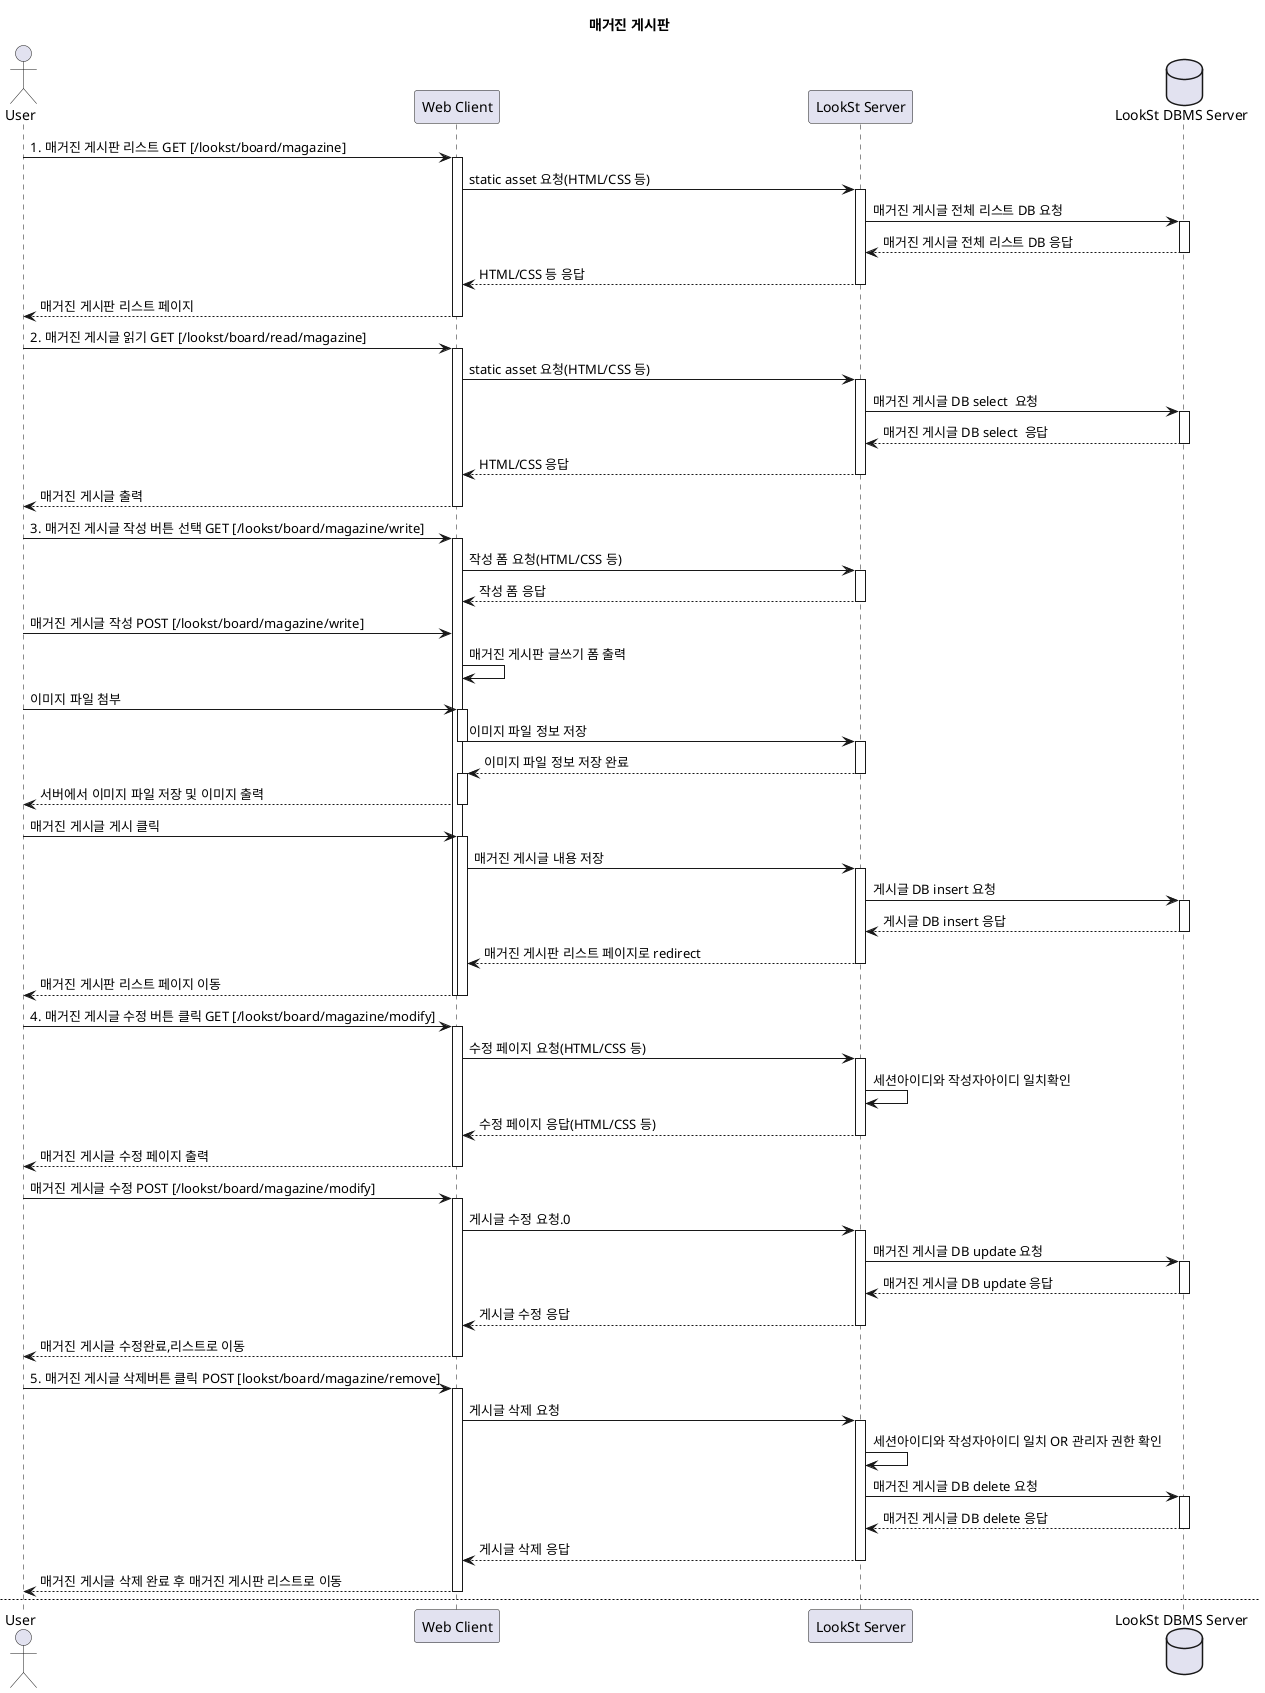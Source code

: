 @startuml
actor  User as U
participant "Web Client" as C
participant "LookSt Server" as S
database "LookSt DBMS Server" as DB

title 매거진 게시판


'매거진 리스트
U -> C: 1. 매거진 게시판 리스트 GET [/lookst/board/magazine] 
activate C
C -> S: static asset 요청(HTML/CSS 등)

activate S
S -> DB: 매거진 게시글 전체 리스트 DB 요청
activate DB
DB --> S: 매거진 게시글 전체 리스트 DB 응답 
deactivate DB
S --> C: HTML/CSS 등 응답
deactivate S
C --> U: 매거진 게시판 리스트 페이지
deactivate C


'매거진 게시글 읽기
U -> C: 2. 매거진 게시글 읽기 GET [/lookst/board/read/magazine]
activate C
C -> S: static asset 요청(HTML/CSS 등)
activate S
S -> DB:  매거진 게시글 DB select  요청
activate DB
DB --> S: 매거진 게시글 DB select  응답
deactivate DB
S --> C : HTML/CSS 응답
deactivate S
C --> U: 매거진 게시글 출력
deactivate C

' 매거진 게시글 작성
U -> C: 3. 매거진 게시글 작성 버튼 선택 GET [/lookst/board/magazine/write]
activate C
C -> S: 작성 폼 요청(HTML/CSS 등)
activate S
S --> C: 작성 폼 응답
deactivate S

U -> C: 매거진 게시글 작성 POST [/lookst/board/magazine/write]

C -> C: 매거진 게시판 글쓰기 폼 출력
U -> C : 이미지 파일 첨부
activate C
C -> S : 이미지 파일 정보 저장
deactivate C
activate S
S --> C : 이미지 파일 정보 저장 완료
deactivate S
activate C
C --> U : 서버에서 이미지 파일 저장 및 이미지 출력
deactivate C

U -> C : 매거진 게시글 게시 클릭
deactivate U
activate C
C -> S : 매거진 게시글 내용 저장
activate S
S -> DB :  게시글 DB insert 요청
activate DB
DB --> S : 게시글 DB insert 응답
deactivate DB
S --> C : 매거진 게시판 리스트 페이지로 redirect
deactivate S
C --> U : 매거진 게시판 리스트 페이지 이동 
deactivate C
deactivate C



'매거진 게시글 수정
U -> C: 4. 매거진 게시글 수정 버튼 클릭 GET [/lookst/board/magazine/modify]
activate C
C -> S: 수정 페이지 요청(HTML/CSS 등)
activate S
S -> S: 세션아이디와 작성자아이디 일치확인
S -->C: 수정 페이지 응답(HTML/CSS 등)
deactivate S
C --> U: 매거진 게시글 수정 페이지 출력
deactivate C
U -> C: 매거진 게시글 수정 POST [/lookst/board/magazine/modify]
activate C
C -> S: 게시글 수정 요청.0
activate S 
S -> DB : 매거진 게시글 DB update 요청
activate DB
DB --> S :매거진 게시글 DB update 응답
deactivate DB
S --> C : 게시글 수정 응답
deactivate S
C --> U: 매거진 게시글 수정완료,리스트로 이동
deactivate C

'매거진 게시글 삭제
U -> C: 5. 매거진 게시글 삭제버튼 클릭 POST [lookst/board/magazine/remove]
activate C
C -> S: 게시글 삭제 요청
activate S
S -> S: 세션아이디와 작성자아이디 일치 OR 관리자 권한 확인
S -> DB: 매거진 게시글 DB delete 요청
activate DB
DB --> S : 매거진 게시글 DB delete 응답
deactivate DB
S -->C: 게시글 삭제 응답
deactivate S
C --> U: 매거진 게시글 삭제 완료 후 매거진 게시판 리스트로 이동
deactivate C



newpage


== 댓글 리스트 출력 ==

' 매거진 상세페이지 댓글

U -> C: 6. 매거진 상세페이지 댓글 리스트 GET [lookst/comments] 
activate C
C -> S: static asset 요청(HTML/CSS 등
activate S
S -> DB: 매거진 상세페이지 전체 댓글 리스트 DB 요청
activate DB
DB --> S: 매거진 상세페이지 전체 댓글 리스트 DB 응답 
deactivate DB
S --> C: HTML/CSS 등 응답
deactivate S
C --> U: 매거진 상세페이지 댓글 리스트 출력
deactivate C

== 댓글 CREATE  ==

' 매거진 상세페이지 댓글 작성

U -> C: 7. 댓글 작성 버튼 클릭
activate C
C -> C: '댓글 작성' 버튼 선택 POST [lookst/comments]
S -> DB: 댓글 DB INSERT 요청
activate DB
DB --> S: 댓글 DB INSERT 응답
deactivate DB
C -> C: 댓글 페이지 응답
C --> U: 댓글 리스트 노출
deactivate C

== 댓글 UPDATE  ==

' 매거진 상세페이지 댓글 수정

U -> C: 8. 댓글 수정 버튼 클릭
activate C
C -> C: '댓글 수정' 버튼 선택 PATCH [lookst/comments/{comment_no}]
S -> DB: 댓글 DB UPDATE 요청
activate DB
DB --> S: 댓글 DB UPDATE 응답
deactivate DB
C -> C: 댓글 페이지 응답
C --> U: 댓글 리스트 노출
deactivate C

== 댓글 DELETE  ==

' 매거진 상세페이지 댓글 삭제

U -> C: 9. 댓글 삭제 버튼 클릭
activate C
C -> C: '댓글 삭제' 버튼 선택 DELETE [lookst/comments/{cno}]
S -> DB: 댓글 DB DELETE 요청
activate DB
DB --> S: 댓글 DB DELETE 응답
deactivate DB
C -> C: 댓글 페이지 응답
C --> U: 댓글 리스트 노출
deactivate C


